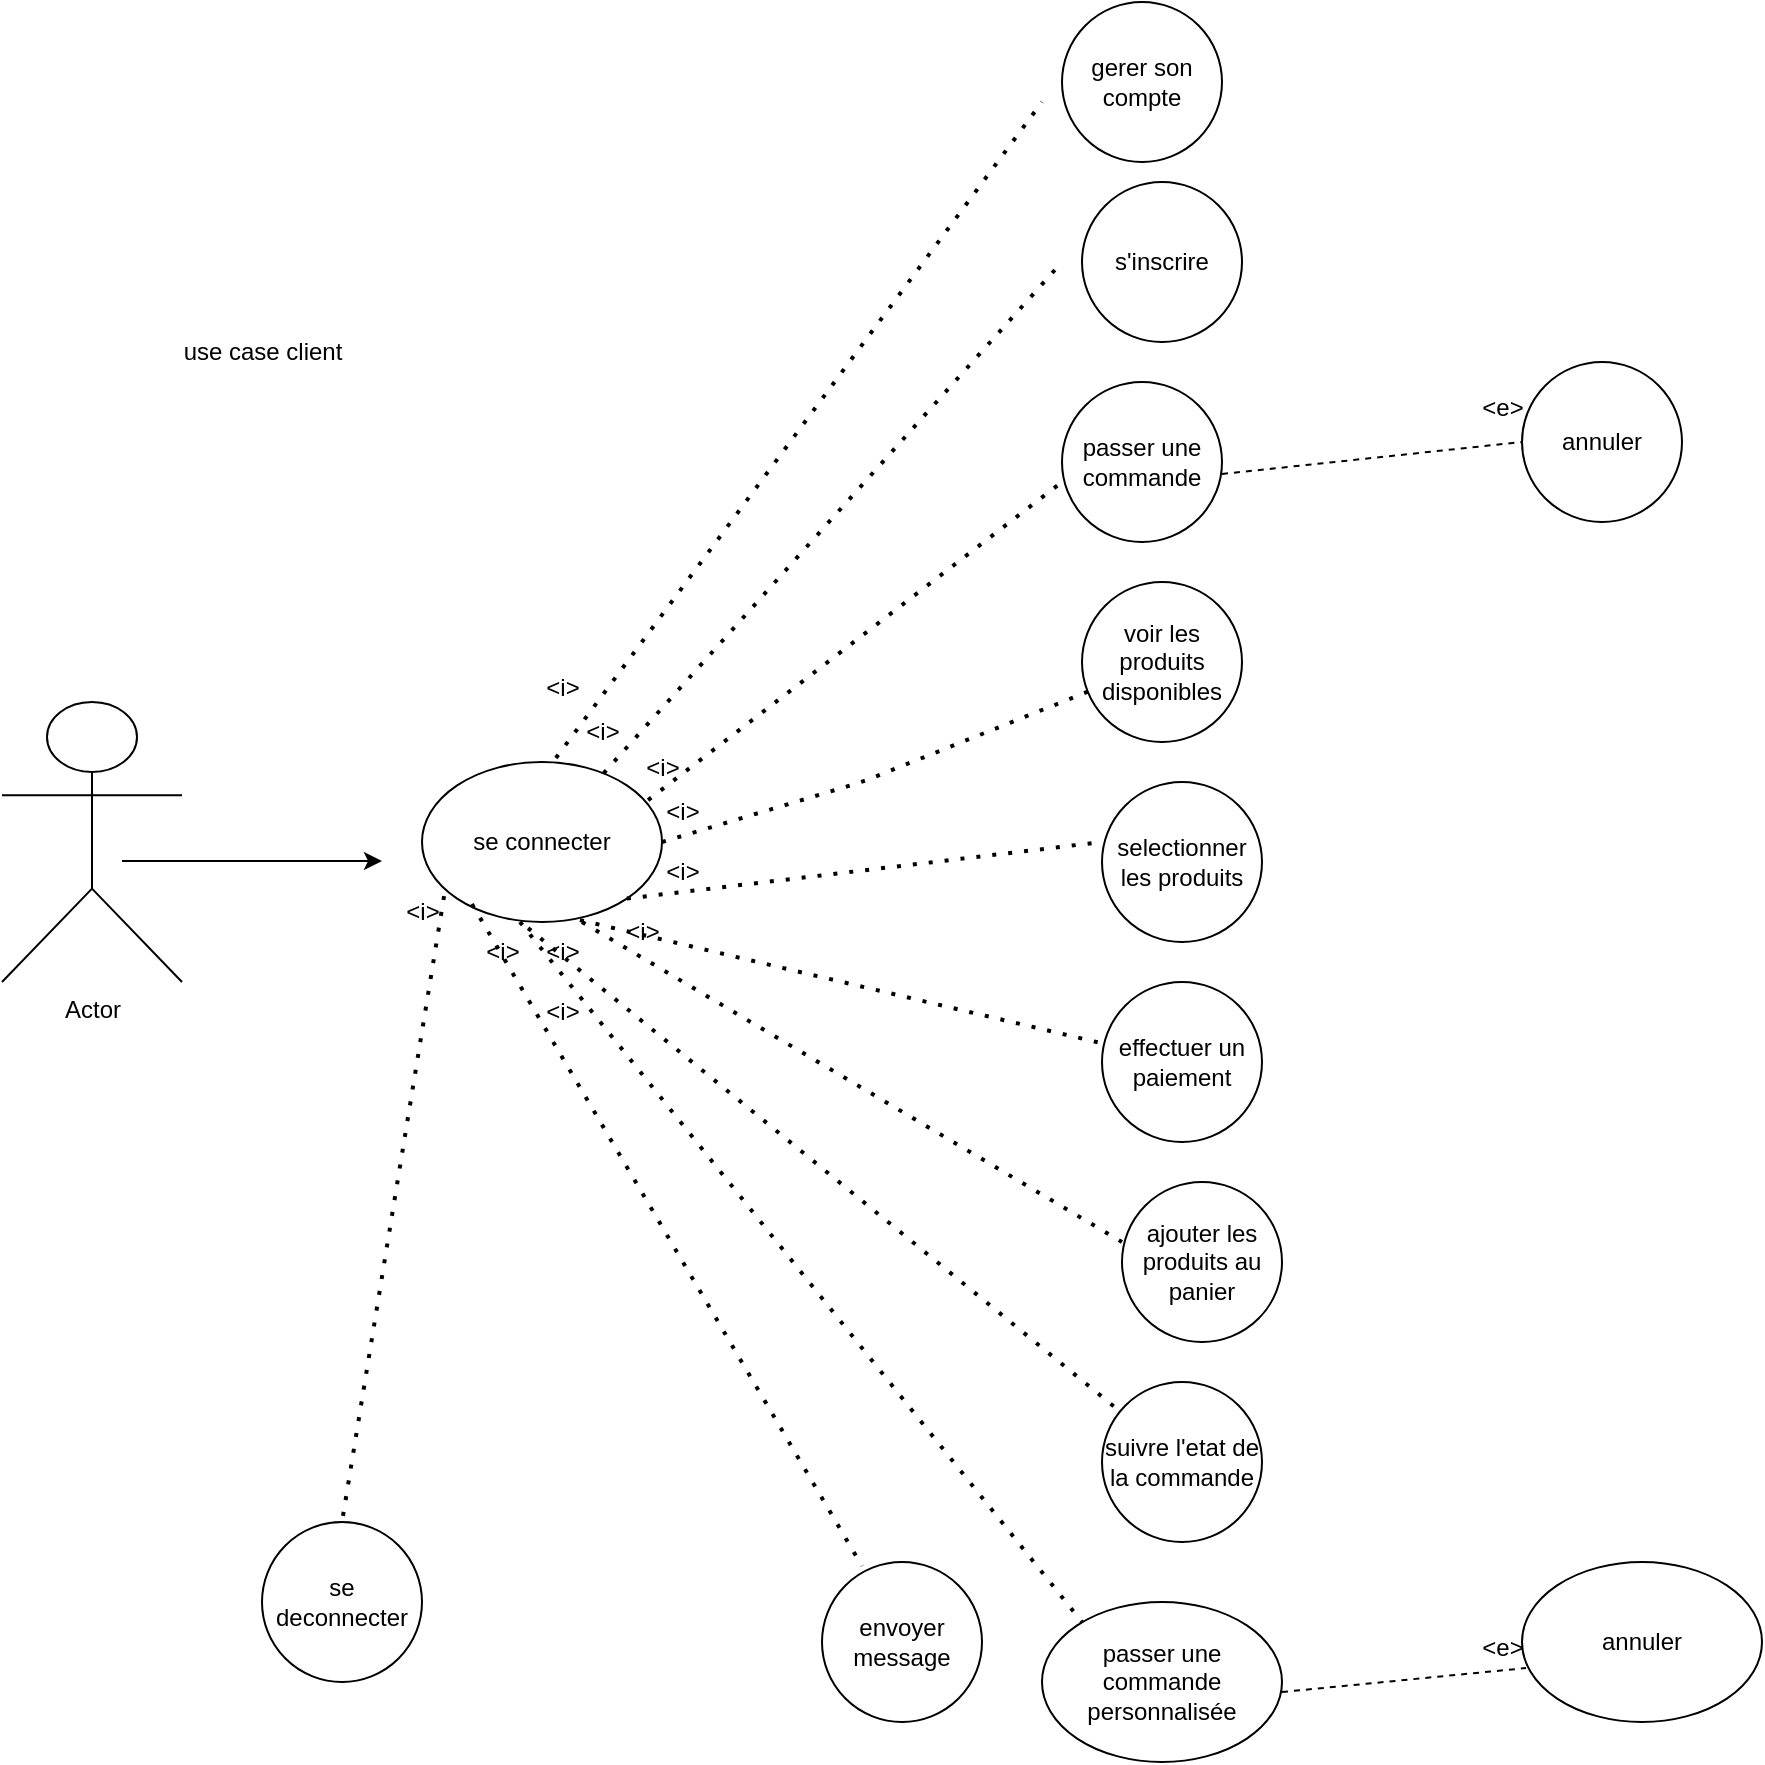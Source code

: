 <mxfile>
    <diagram id="EtiNwLDvHgNjOWhqD99Z" name="use-case client">
        <mxGraphModel dx="902" dy="1575" grid="1" gridSize="10" guides="1" tooltips="1" connect="1" arrows="1" fold="1" page="1" pageScale="1" pageWidth="850" pageHeight="1100" math="0" shadow="0">
            <root>
                <mxCell id="0"/>
                <mxCell id="1" parent="0"/>
                <mxCell id="2" value="Actor" style="shape=umlActor;verticalLabelPosition=bottom;verticalAlign=top;html=1;outlineConnect=0;" parent="1" vertex="1">
                    <mxGeometry x="50" y="340" width="90" height="140" as="geometry"/>
                </mxCell>
                <mxCell id="8" value="" style="endArrow=classic;html=1;" parent="1" edge="1">
                    <mxGeometry width="50" height="50" relative="1" as="geometry">
                        <mxPoint x="110" y="419.5" as="sourcePoint"/>
                        <mxPoint x="240" y="419.5" as="targetPoint"/>
                    </mxGeometry>
                </mxCell>
                <mxCell id="9" value="se connecter" style="ellipse;whiteSpace=wrap;html=1;" parent="1" vertex="1">
                    <mxGeometry x="260" y="370" width="120" height="80" as="geometry"/>
                </mxCell>
                <mxCell id="10" value="" style="endArrow=none;dashed=1;html=1;dashPattern=1 3;strokeWidth=2;exitX=0.558;exitY=-0.025;exitDx=0;exitDy=0;exitPerimeter=0;" parent="1" source="9" edge="1">
                    <mxGeometry width="50" height="50" relative="1" as="geometry">
                        <mxPoint x="320" y="350" as="sourcePoint"/>
                        <mxPoint x="570" y="40" as="targetPoint"/>
                    </mxGeometry>
                </mxCell>
                <mxCell id="11" value="gerer son compte" style="ellipse;whiteSpace=wrap;html=1;aspect=fixed;" parent="1" vertex="1">
                    <mxGeometry x="580" y="-10" width="80" height="80" as="geometry"/>
                </mxCell>
                <mxCell id="12" value="s&#39;inscrire" style="ellipse;whiteSpace=wrap;html=1;aspect=fixed;" parent="1" vertex="1">
                    <mxGeometry x="590" y="80" width="80" height="80" as="geometry"/>
                </mxCell>
                <mxCell id="13" value="passer une commande" style="ellipse;whiteSpace=wrap;html=1;aspect=fixed;" parent="1" vertex="1">
                    <mxGeometry x="580" y="180" width="80" height="80" as="geometry"/>
                </mxCell>
                <mxCell id="14" value="voir les produits disponibles" style="ellipse;whiteSpace=wrap;html=1;aspect=fixed;" parent="1" vertex="1">
                    <mxGeometry x="590" y="280" width="80" height="80" as="geometry"/>
                </mxCell>
                <mxCell id="15" value="selectionner les produits" style="ellipse;whiteSpace=wrap;html=1;aspect=fixed;" parent="1" vertex="1">
                    <mxGeometry x="600" y="380" width="80" height="80" as="geometry"/>
                </mxCell>
                <mxCell id="16" value="se deconnecter" style="ellipse;whiteSpace=wrap;html=1;aspect=fixed;" parent="1" vertex="1">
                    <mxGeometry x="180" y="750" width="80" height="80" as="geometry"/>
                </mxCell>
                <mxCell id="17" value="effectuer un paiement" style="ellipse;whiteSpace=wrap;html=1;aspect=fixed;" parent="1" vertex="1">
                    <mxGeometry x="600" y="480" width="80" height="80" as="geometry"/>
                </mxCell>
                <mxCell id="18" value="ajouter les produits au panier" style="ellipse;whiteSpace=wrap;html=1;aspect=fixed;" parent="1" vertex="1">
                    <mxGeometry x="610" y="580" width="80" height="80" as="geometry"/>
                </mxCell>
                <mxCell id="19" value="suivre l&#39;etat de la commande" style="ellipse;whiteSpace=wrap;html=1;aspect=fixed;" parent="1" vertex="1">
                    <mxGeometry x="600" y="680" width="80" height="80" as="geometry"/>
                </mxCell>
                <mxCell id="20" value="envoyer message" style="ellipse;whiteSpace=wrap;html=1;aspect=fixed;" parent="1" vertex="1">
                    <mxGeometry x="460" y="770" width="80" height="80" as="geometry"/>
                </mxCell>
                <mxCell id="21" value="annuler" style="ellipse;whiteSpace=wrap;html=1;aspect=fixed;" parent="1" vertex="1">
                    <mxGeometry x="810" y="170" width="80" height="80" as="geometry"/>
                </mxCell>
                <mxCell id="22" value="annuler" style="ellipse;whiteSpace=wrap;html=1;" parent="1" vertex="1">
                    <mxGeometry x="810" y="770" width="120" height="80" as="geometry"/>
                </mxCell>
                <mxCell id="23" value="passer une commande personnalisée" style="ellipse;whiteSpace=wrap;html=1;" parent="1" vertex="1">
                    <mxGeometry x="570" y="790" width="120" height="80" as="geometry"/>
                </mxCell>
                <mxCell id="24" value="" style="endArrow=none;dashed=1;html=1;dashPattern=1 3;strokeWidth=2;" parent="1" source="9" edge="1">
                    <mxGeometry width="50" height="50" relative="1" as="geometry">
                        <mxPoint x="350" y="390" as="sourcePoint"/>
                        <mxPoint x="580" y="120" as="targetPoint"/>
                    </mxGeometry>
                </mxCell>
                <mxCell id="25" value="" style="endArrow=none;dashed=1;html=1;dashPattern=1 3;strokeWidth=2;exitX=0.942;exitY=0.238;exitDx=0;exitDy=0;exitPerimeter=0;" parent="1" source="9" edge="1">
                    <mxGeometry width="50" height="50" relative="1" as="geometry">
                        <mxPoint x="390" y="390" as="sourcePoint"/>
                        <mxPoint x="580" y="230" as="targetPoint"/>
                    </mxGeometry>
                </mxCell>
                <mxCell id="26" value="" style="endArrow=none;dashed=1;html=1;dashPattern=1 3;strokeWidth=2;exitX=1;exitY=0.5;exitDx=0;exitDy=0;" parent="1" source="9" target="14" edge="1">
                    <mxGeometry width="50" height="50" relative="1" as="geometry">
                        <mxPoint x="350" y="380" as="sourcePoint"/>
                        <mxPoint x="600" y="70" as="targetPoint"/>
                        <Array as="points">
                            <mxPoint x="480" y="380"/>
                        </Array>
                    </mxGeometry>
                </mxCell>
                <mxCell id="27" value="" style="endArrow=none;dashed=1;html=1;dashPattern=1 3;strokeWidth=2;exitX=1;exitY=1;exitDx=0;exitDy=0;entryX=0;entryY=0.375;entryDx=0;entryDy=0;entryPerimeter=0;" parent="1" source="9" target="15" edge="1">
                    <mxGeometry width="50" height="50" relative="1" as="geometry">
                        <mxPoint x="360" y="390" as="sourcePoint"/>
                        <mxPoint x="610" y="80" as="targetPoint"/>
                    </mxGeometry>
                </mxCell>
                <mxCell id="28" value="" style="endArrow=none;dashed=1;html=1;dashPattern=1 3;strokeWidth=2;exitX=0.658;exitY=0.988;exitDx=0;exitDy=0;exitPerimeter=0;" parent="1" source="9" target="17" edge="1">
                    <mxGeometry width="50" height="50" relative="1" as="geometry">
                        <mxPoint x="370" y="400" as="sourcePoint"/>
                        <mxPoint x="620" y="90" as="targetPoint"/>
                    </mxGeometry>
                </mxCell>
                <mxCell id="29" value="" style="endArrow=none;dashed=1;html=1;dashPattern=1 3;strokeWidth=2;entryX=0;entryY=0.375;entryDx=0;entryDy=0;entryPerimeter=0;" parent="1" target="18" edge="1">
                    <mxGeometry width="50" height="50" relative="1" as="geometry">
                        <mxPoint x="340" y="450" as="sourcePoint"/>
                        <mxPoint x="520" y="604" as="targetPoint"/>
                    </mxGeometry>
                </mxCell>
                <mxCell id="30" value="" style="endArrow=none;dashed=1;html=1;dashPattern=1 3;strokeWidth=2;exitX=0.442;exitY=1.038;exitDx=0;exitDy=0;exitPerimeter=0;" parent="1" source="9" target="19" edge="1">
                    <mxGeometry width="50" height="50" relative="1" as="geometry">
                        <mxPoint x="280" y="470" as="sourcePoint"/>
                        <mxPoint x="620" y="620" as="targetPoint"/>
                    </mxGeometry>
                </mxCell>
                <mxCell id="31" value="" style="endArrow=none;dashed=1;html=1;dashPattern=1 3;strokeWidth=2;exitX=0.208;exitY=0.888;exitDx=0;exitDy=0;exitPerimeter=0;entryX=0.25;entryY=0.025;entryDx=0;entryDy=0;entryPerimeter=0;" parent="1" source="9" target="20" edge="1">
                    <mxGeometry width="50" height="50" relative="1" as="geometry">
                        <mxPoint x="215" y="450" as="sourcePoint"/>
                        <mxPoint x="470" y="760" as="targetPoint"/>
                    </mxGeometry>
                </mxCell>
                <mxCell id="32" value="" style="endArrow=none;dashed=1;html=1;dashPattern=1 3;strokeWidth=2;exitX=0.408;exitY=1;exitDx=0;exitDy=0;exitPerimeter=0;" parent="1" source="9" edge="1">
                    <mxGeometry width="50" height="50" relative="1" as="geometry">
                        <mxPoint x="315" y="474" as="sourcePoint"/>
                        <mxPoint x="590" y="800" as="targetPoint"/>
                    </mxGeometry>
                </mxCell>
                <mxCell id="33" value="" style="endArrow=none;dashed=1;html=1;dashPattern=1 3;strokeWidth=2;entryX=0.5;entryY=0;entryDx=0;entryDy=0;exitX=0.092;exitY=0.838;exitDx=0;exitDy=0;exitPerimeter=0;" parent="1" source="9" target="16" edge="1">
                    <mxGeometry width="50" height="50" relative="1" as="geometry">
                        <mxPoint x="295" y="451" as="sourcePoint"/>
                        <mxPoint x="490" y="782" as="targetPoint"/>
                    </mxGeometry>
                </mxCell>
                <mxCell id="34" value="" style="endArrow=none;dashed=1;html=1;entryX=0.017;entryY=0.663;entryDx=0;entryDy=0;entryPerimeter=0;" parent="1" target="22" edge="1">
                    <mxGeometry width="50" height="50" relative="1" as="geometry">
                        <mxPoint x="690" y="835" as="sourcePoint"/>
                        <mxPoint x="740" y="785" as="targetPoint"/>
                    </mxGeometry>
                </mxCell>
                <mxCell id="37" value="" style="endArrow=none;dashed=1;html=1;entryX=0;entryY=0.5;entryDx=0;entryDy=0;" parent="1" target="21" edge="1">
                    <mxGeometry width="50" height="50" relative="1" as="geometry">
                        <mxPoint x="660" y="226" as="sourcePoint"/>
                        <mxPoint x="800" y="210" as="targetPoint"/>
                    </mxGeometry>
                </mxCell>
                <mxCell id="atZCeVP1s1SVEvaX3nQm-38" value="use case client" style="text;html=1;align=center;verticalAlign=middle;resizable=0;points=[];autosize=1;strokeColor=none;fillColor=none;" parent="1" vertex="1">
                    <mxGeometry x="130" y="150" width="100" height="30" as="geometry"/>
                </mxCell>
                <mxCell id="atZCeVP1s1SVEvaX3nQm-39" value="&amp;lt;i&amp;gt;" style="text;html=1;align=center;verticalAlign=middle;resizable=0;points=[];autosize=1;strokeColor=none;fillColor=none;" parent="1" vertex="1">
                    <mxGeometry x="310" y="318" width="40" height="30" as="geometry"/>
                </mxCell>
                <mxCell id="atZCeVP1s1SVEvaX3nQm-40" value="&lt;span style=&quot;font-family: monospace; font-size: 0px; text-align: start;&quot;&gt;%3CmxGraphModel%3E%3Croot%3E%3CmxCell%20id%3D%220%22%2F%3E%3CmxCell%20id%3D%221%22%20parent%3D%220%22%2F%3E%3CmxCell%20id%3D%222%22%20value%3D%22%26amp%3Blt%3Bi%26amp%3Bgt%3B%22%20style%3D%22text%3Bhtml%3D1%3Balign%3Dcenter%3BverticalAlign%3Dmiddle%3Bresizable%3D0%3Bpoints%3D%5B%5D%3Bautosize%3D1%3BstrokeColor%3Dnone%3BfillColor%3Dnone%3B%22%20vertex%3D%221%22%20parent%3D%221%22%3E%3CmxGeometry%20x%3D%22310%22%20y%3D%22318%22%20width%3D%2240%22%20height%3D%2230%22%20as%3D%22geometry%22%2F%3E%3C%2FmxCell%3E%3C%2Froot%3E%3C%2FmxGraphModel%3E&lt;/span&gt;&lt;span style=&quot;font-family: monospace; font-size: 0px; text-align: start;&quot;&gt;%3CmxGraphModel%3E%3Croot%3E%3CmxCell%20id%3D%220%22%2F%3E%3CmxCell%20id%3D%221%22%20parent%3D%220%22%2F%3E%3CmxCell%20id%3D%222%22%20value%3D%22%26amp%3Blt%3Bi%26amp%3Bgt%3B%22%20style%3D%22text%3Bhtml%3D1%3Balign%3Dcenter%3BverticalAlign%3Dmiddle%3Bresizable%3D0%3Bpoints%3D%5B%5D%3Bautosize%3D1%3BstrokeColor%3Dnone%3BfillColor%3Dnone%3B%22%20vertex%3D%221%22%20parent%3D%221%22%3E%3CmxGeometry%20x%3D%22310%22%20y%3D%22318%22%20width%3D%2240%22%20height%3D%2230%22%20as%3D%22geometry%22%2F%3E%3C%2FmxCell%3E%3C%2Froot%3E%3C%2FmxGraphModel%3E&lt;/span&gt;" style="text;html=1;align=center;verticalAlign=middle;resizable=0;points=[];autosize=1;strokeColor=none;fillColor=none;" parent="1" vertex="1">
                    <mxGeometry x="370" y="358" width="20" height="30" as="geometry"/>
                </mxCell>
                <mxCell id="atZCeVP1s1SVEvaX3nQm-41" value="&amp;lt;i&amp;gt;" style="text;html=1;align=center;verticalAlign=middle;resizable=0;points=[];autosize=1;strokeColor=none;fillColor=none;" parent="1" vertex="1">
                    <mxGeometry x="330" y="340" width="40" height="30" as="geometry"/>
                </mxCell>
                <mxCell id="atZCeVP1s1SVEvaX3nQm-42" value="&amp;lt;i&amp;gt;" style="text;html=1;align=center;verticalAlign=middle;resizable=0;points=[];autosize=1;strokeColor=none;fillColor=none;" parent="1" vertex="1">
                    <mxGeometry x="360" y="358" width="40" height="30" as="geometry"/>
                </mxCell>
                <mxCell id="atZCeVP1s1SVEvaX3nQm-43" value="&amp;lt;i&amp;gt;" style="text;html=1;align=center;verticalAlign=middle;resizable=0;points=[];autosize=1;strokeColor=none;fillColor=none;" parent="1" vertex="1">
                    <mxGeometry x="370" y="380" width="40" height="30" as="geometry"/>
                </mxCell>
                <mxCell id="atZCeVP1s1SVEvaX3nQm-44" value="&amp;lt;i&amp;gt;" style="text;html=1;align=center;verticalAlign=middle;resizable=0;points=[];autosize=1;strokeColor=none;fillColor=none;" parent="1" vertex="1">
                    <mxGeometry x="370" y="410" width="40" height="30" as="geometry"/>
                </mxCell>
                <mxCell id="atZCeVP1s1SVEvaX3nQm-45" value="&amp;lt;i&amp;gt;" style="text;html=1;align=center;verticalAlign=middle;resizable=0;points=[];autosize=1;strokeColor=none;fillColor=none;" parent="1" vertex="1">
                    <mxGeometry x="350" y="440" width="40" height="30" as="geometry"/>
                </mxCell>
                <mxCell id="atZCeVP1s1SVEvaX3nQm-46" value="&amp;lt;i&amp;gt;" style="text;html=1;align=center;verticalAlign=middle;resizable=0;points=[];autosize=1;strokeColor=none;fillColor=none;" parent="1" vertex="1">
                    <mxGeometry x="240" y="430" width="40" height="30" as="geometry"/>
                </mxCell>
                <mxCell id="atZCeVP1s1SVEvaX3nQm-47" value="&amp;lt;i&amp;gt;" style="text;html=1;align=center;verticalAlign=middle;resizable=0;points=[];autosize=1;strokeColor=none;fillColor=none;" parent="1" vertex="1">
                    <mxGeometry x="280" y="450" width="40" height="30" as="geometry"/>
                </mxCell>
                <mxCell id="atZCeVP1s1SVEvaX3nQm-48" value="&amp;lt;i&amp;gt;" style="text;html=1;align=center;verticalAlign=middle;resizable=0;points=[];autosize=1;strokeColor=none;fillColor=none;" parent="1" vertex="1">
                    <mxGeometry x="310" y="450" width="40" height="30" as="geometry"/>
                </mxCell>
                <mxCell id="atZCeVP1s1SVEvaX3nQm-49" value="&amp;lt;i&amp;gt;" style="text;html=1;align=center;verticalAlign=middle;resizable=0;points=[];autosize=1;strokeColor=none;fillColor=none;" parent="1" vertex="1">
                    <mxGeometry x="310" y="480" width="40" height="30" as="geometry"/>
                </mxCell>
                <mxCell id="atZCeVP1s1SVEvaX3nQm-51" value="&amp;lt;e&amp;gt;" style="text;html=1;align=center;verticalAlign=middle;resizable=0;points=[];autosize=1;strokeColor=none;fillColor=none;" parent="1" vertex="1">
                    <mxGeometry x="780" y="178" width="40" height="30" as="geometry"/>
                </mxCell>
                <mxCell id="atZCeVP1s1SVEvaX3nQm-52" value="&amp;lt;e&amp;gt;" style="text;html=1;align=center;verticalAlign=middle;resizable=0;points=[];autosize=1;strokeColor=none;fillColor=none;" parent="1" vertex="1">
                    <mxGeometry x="780" y="798" width="40" height="30" as="geometry"/>
                </mxCell>
            </root>
        </mxGraphModel>
    </diagram>
    <diagram id="IBrx0VIdG47mJEKYxQeF" name="use-case patissier">
        <mxGraphModel dx="736" dy="475" grid="1" gridSize="10" guides="1" tooltips="1" connect="1" arrows="1" fold="1" page="1" pageScale="1" pageWidth="850" pageHeight="1100" math="0" shadow="0">
            <root>
                <mxCell id="0"/>
                <mxCell id="1" parent="0"/>
                <mxCell id="w669qeD14PpdmfwLLuRU-3" value="Actor" style="shape=umlActor;verticalLabelPosition=bottom;verticalAlign=top;html=1;outlineConnect=0;" parent="1" vertex="1">
                    <mxGeometry x="60" y="240" width="110" height="140" as="geometry"/>
                </mxCell>
                <mxCell id="DZkv_Okh5X64UIP7GQjf-1" value="use case patissier" style="text;html=1;align=center;verticalAlign=middle;resizable=0;points=[];autosize=1;strokeColor=none;fillColor=none;" parent="1" vertex="1">
                    <mxGeometry x="170" y="118" width="120" height="30" as="geometry"/>
                </mxCell>
                <mxCell id="DZkv_Okh5X64UIP7GQjf-2" value="se connecter" style="ellipse;whiteSpace=wrap;html=1;" parent="1" vertex="1">
                    <mxGeometry x="300" y="290" width="120" height="80" as="geometry"/>
                </mxCell>
                <mxCell id="DZkv_Okh5X64UIP7GQjf-3" value="" style="endArrow=classic;html=1;" parent="1" edge="1">
                    <mxGeometry width="50" height="50" relative="1" as="geometry">
                        <mxPoint x="170" y="331.231" as="sourcePoint"/>
                        <mxPoint x="290" y="330" as="targetPoint"/>
                    </mxGeometry>
                </mxCell>
                <mxCell id="DZkv_Okh5X64UIP7GQjf-4" value="gerr son profil" style="ellipse;whiteSpace=wrap;html=1;" parent="1" vertex="1">
                    <mxGeometry x="480" y="20" width="120" height="80" as="geometry"/>
                </mxCell>
                <mxCell id="DZkv_Okh5X64UIP7GQjf-5" value="voir les commandes des clients&amp;nbsp;" style="ellipse;whiteSpace=wrap;html=1;" parent="1" vertex="1">
                    <mxGeometry x="520" y="148" width="120" height="80" as="geometry"/>
                </mxCell>
                <mxCell id="DZkv_Okh5X64UIP7GQjf-6" value="preparer les produits&amp;nbsp;" style="ellipse;whiteSpace=wrap;html=1;" parent="1" vertex="1">
                    <mxGeometry x="530" y="260" width="120" height="80" as="geometry"/>
                </mxCell>
                <mxCell id="DZkv_Okh5X64UIP7GQjf-7" value="mettre a jour le statut de la commande" style="ellipse;whiteSpace=wrap;html=1;" parent="1" vertex="1">
                    <mxGeometry x="520" y="370" width="120" height="80" as="geometry"/>
                </mxCell>
                <mxCell id="DZkv_Okh5X64UIP7GQjf-8" value="notifier les clients&amp;nbsp;" style="ellipse;whiteSpace=wrap;html=1;" parent="1" vertex="1">
                    <mxGeometry x="530" y="480" width="120" height="80" as="geometry"/>
                </mxCell>
                <mxCell id="DZkv_Okh5X64UIP7GQjf-9" value="se deconnecter" style="ellipse;whiteSpace=wrap;html=1;" parent="1" vertex="1">
                    <mxGeometry x="520" y="570" width="120" height="80" as="geometry"/>
                </mxCell>
                <mxCell id="DZkv_Okh5X64UIP7GQjf-10" value="" style="endArrow=none;dashed=1;html=1;" parent="1" edge="1">
                    <mxGeometry width="50" height="50" relative="1" as="geometry">
                        <mxPoint x="500" y="590" as="sourcePoint"/>
                        <mxPoint x="360" y="380" as="targetPoint"/>
                    </mxGeometry>
                </mxCell>
                <mxCell id="DZkv_Okh5X64UIP7GQjf-11" value="" style="endArrow=none;dashed=1;html=1;" parent="1" target="DZkv_Okh5X64UIP7GQjf-2" edge="1">
                    <mxGeometry width="50" height="50" relative="1" as="geometry">
                        <mxPoint x="520" y="500" as="sourcePoint"/>
                        <mxPoint x="470" y="490" as="targetPoint"/>
                    </mxGeometry>
                </mxCell>
                <mxCell id="DZkv_Okh5X64UIP7GQjf-12" value="" style="endArrow=none;dashed=1;html=1;" parent="1" edge="1">
                    <mxGeometry width="50" height="50" relative="1" as="geometry">
                        <mxPoint x="430" y="330" as="sourcePoint"/>
                        <mxPoint x="520" y="300" as="targetPoint"/>
                    </mxGeometry>
                </mxCell>
                <mxCell id="DZkv_Okh5X64UIP7GQjf-13" value="" style="endArrow=none;dashed=1;html=1;" parent="1" source="DZkv_Okh5X64UIP7GQjf-2" edge="1">
                    <mxGeometry width="50" height="50" relative="1" as="geometry">
                        <mxPoint x="420" y="360" as="sourcePoint"/>
                        <mxPoint x="510" y="220" as="targetPoint"/>
                    </mxGeometry>
                </mxCell>
                <mxCell id="DZkv_Okh5X64UIP7GQjf-14" value="" style="endArrow=none;dashed=1;html=1;" parent="1" edge="1">
                    <mxGeometry width="50" height="50" relative="1" as="geometry">
                        <mxPoint x="370" y="280" as="sourcePoint"/>
                        <mxPoint x="470" y="90" as="targetPoint"/>
                    </mxGeometry>
                </mxCell>
                <mxCell id="DZkv_Okh5X64UIP7GQjf-15" value="&amp;lt;i&amp;gt;" style="text;html=1;align=center;verticalAlign=middle;resizable=0;points=[];autosize=1;strokeColor=none;fillColor=none;" parent="1" vertex="1">
                    <mxGeometry x="330" y="238" width="40" height="30" as="geometry"/>
                </mxCell>
                <mxCell id="DZkv_Okh5X64UIP7GQjf-16" value="&amp;lt;i&amp;gt;" style="text;html=1;align=center;verticalAlign=middle;resizable=0;points=[];autosize=1;strokeColor=none;fillColor=none;" parent="1" vertex="1">
                    <mxGeometry x="380" y="268" width="40" height="30" as="geometry"/>
                </mxCell>
                <mxCell id="DZkv_Okh5X64UIP7GQjf-17" value="&amp;lt;i&amp;gt;" style="text;html=1;align=center;verticalAlign=middle;resizable=0;points=[];autosize=1;strokeColor=none;fillColor=none;" parent="1" vertex="1">
                    <mxGeometry x="405" y="290" width="40" height="30" as="geometry"/>
                </mxCell>
                <mxCell id="DZkv_Okh5X64UIP7GQjf-18" value="&amp;lt;i&amp;gt;" style="text;html=1;align=center;verticalAlign=middle;resizable=0;points=[];autosize=1;strokeColor=none;fillColor=none;" parent="1" vertex="1">
                    <mxGeometry x="400" y="350" width="40" height="30" as="geometry"/>
                </mxCell>
                <mxCell id="DZkv_Okh5X64UIP7GQjf-19" value="&amp;lt;i&amp;gt;" style="text;html=1;align=center;verticalAlign=middle;resizable=0;points=[];autosize=1;strokeColor=none;fillColor=none;" parent="1" vertex="1">
                    <mxGeometry x="350" y="370" width="40" height="30" as="geometry"/>
                </mxCell>
            </root>
        </mxGraphModel>
    </diagram>
    <diagram id="NPjETiKb42xJxq_ESLC1" name="use-case admin">
        <mxGraphModel dx="736" dy="1575" grid="1" gridSize="10" guides="1" tooltips="1" connect="1" arrows="1" fold="1" page="1" pageScale="1" pageWidth="850" pageHeight="1100" math="0" shadow="0">
            <root>
                <mxCell id="0"/>
                <mxCell id="1" parent="0"/>
                <mxCell id="a-cgq9VIx4zkPhxA3nI9-1" value="Actor" style="shape=umlActor;verticalLabelPosition=bottom;verticalAlign=top;html=1;outlineConnect=0;" parent="1" vertex="1">
                    <mxGeometry x="60" y="100" width="100" height="160" as="geometry"/>
                </mxCell>
                <mxCell id="a-cgq9VIx4zkPhxA3nI9-2" value="use case admin" style="text;html=1;align=center;verticalAlign=middle;resizable=0;points=[];autosize=1;strokeColor=none;fillColor=none;" parent="1" vertex="1">
                    <mxGeometry x="195" y="-2" width="110" height="30" as="geometry"/>
                </mxCell>
                <mxCell id="a-cgq9VIx4zkPhxA3nI9-3" value="" style="endArrow=classic;html=1;" parent="1" source="a-cgq9VIx4zkPhxA3nI9-1" edge="1">
                    <mxGeometry width="50" height="50" relative="1" as="geometry">
                        <mxPoint x="390" y="210" as="sourcePoint"/>
                        <mxPoint x="280" y="180" as="targetPoint"/>
                    </mxGeometry>
                </mxCell>
                <mxCell id="a-cgq9VIx4zkPhxA3nI9-4" value="se connecter" style="ellipse;whiteSpace=wrap;html=1;" parent="1" vertex="1">
                    <mxGeometry x="290" y="158" width="120" height="80" as="geometry"/>
                </mxCell>
                <mxCell id="a-cgq9VIx4zkPhxA3nI9-5" value="gerer son profil" style="ellipse;whiteSpace=wrap;html=1;" parent="1" vertex="1">
                    <mxGeometry x="560" y="-90" width="120" height="80" as="geometry"/>
                </mxCell>
                <mxCell id="a-cgq9VIx4zkPhxA3nI9-6" value="gerer les clients&amp;nbsp;" style="ellipse;whiteSpace=wrap;html=1;" parent="1" vertex="1">
                    <mxGeometry x="570" y="20" width="120" height="80" as="geometry"/>
                </mxCell>
                <mxCell id="a-cgq9VIx4zkPhxA3nI9-7" value="gerer les patissiers" style="ellipse;whiteSpace=wrap;html=1;" parent="1" vertex="1">
                    <mxGeometry x="590" y="120" width="120" height="80" as="geometry"/>
                </mxCell>
                <mxCell id="a-cgq9VIx4zkPhxA3nI9-10" value="gerer les commandes" style="ellipse;whiteSpace=wrap;html=1;" parent="1" vertex="1">
                    <mxGeometry x="590" y="220" width="120" height="80" as="geometry"/>
                </mxCell>
                <mxCell id="a-cgq9VIx4zkPhxA3nI9-11" value="se deconnecter" style="ellipse;whiteSpace=wrap;html=1;" parent="1" vertex="1">
                    <mxGeometry x="60" y="460" width="120" height="80" as="geometry"/>
                </mxCell>
                <mxCell id="a-cgq9VIx4zkPhxA3nI9-12" value="generer l&#39;inventaire" style="ellipse;whiteSpace=wrap;html=1;" parent="1" vertex="1">
                    <mxGeometry x="230" y="530" width="120" height="80" as="geometry"/>
                </mxCell>
                <mxCell id="a-cgq9VIx4zkPhxA3nI9-13" value="gerer les chat" style="ellipse;whiteSpace=wrap;html=1;" parent="1" vertex="1">
                    <mxGeometry x="590" y="350" width="120" height="80" as="geometry"/>
                </mxCell>
                <mxCell id="a-cgq9VIx4zkPhxA3nI9-14" value="gerer les stocks" style="ellipse;whiteSpace=wrap;html=1;" parent="1" vertex="1">
                    <mxGeometry x="560" y="450" width="120" height="80" as="geometry"/>
                </mxCell>
                <mxCell id="a-cgq9VIx4zkPhxA3nI9-15" value="gerer les stocks" style="ellipse;whiteSpace=wrap;html=1;" parent="1" vertex="1">
                    <mxGeometry x="410" y="510" width="120" height="80" as="geometry"/>
                </mxCell>
                <mxCell id="a-cgq9VIx4zkPhxA3nI9-18" value="" style="endArrow=none;dashed=1;html=1;" parent="1" source="a-cgq9VIx4zkPhxA3nI9-4" target="a-cgq9VIx4zkPhxA3nI9-5" edge="1">
                    <mxGeometry width="50" height="50" relative="1" as="geometry">
                        <mxPoint x="400" y="260" as="sourcePoint"/>
                        <mxPoint x="450" y="210" as="targetPoint"/>
                    </mxGeometry>
                </mxCell>
                <mxCell id="a-cgq9VIx4zkPhxA3nI9-19" value="" style="endArrow=none;dashed=1;html=1;entryX=0;entryY=0.625;entryDx=0;entryDy=0;entryPerimeter=0;" parent="1" target="a-cgq9VIx4zkPhxA3nI9-6" edge="1">
                    <mxGeometry width="50" height="50" relative="1" as="geometry">
                        <mxPoint x="395" y="176" as="sourcePoint"/>
                        <mxPoint x="595" y="-8" as="targetPoint"/>
                    </mxGeometry>
                </mxCell>
                <mxCell id="a-cgq9VIx4zkPhxA3nI9-20" value="" style="endArrow=none;dashed=1;html=1;entryX=0;entryY=0.5;entryDx=0;entryDy=0;" parent="1" source="a-cgq9VIx4zkPhxA3nI9-33" target="a-cgq9VIx4zkPhxA3nI9-7" edge="1">
                    <mxGeometry width="50" height="50" relative="1" as="geometry">
                        <mxPoint x="405" y="186" as="sourcePoint"/>
                        <mxPoint x="605" y="2" as="targetPoint"/>
                    </mxGeometry>
                </mxCell>
                <mxCell id="a-cgq9VIx4zkPhxA3nI9-21" value="" style="endArrow=none;dashed=1;html=1;" parent="1" target="a-cgq9VIx4zkPhxA3nI9-10" edge="1">
                    <mxGeometry width="50" height="50" relative="1" as="geometry">
                        <mxPoint x="415" y="196" as="sourcePoint"/>
                        <mxPoint x="615" y="12" as="targetPoint"/>
                    </mxGeometry>
                </mxCell>
                <mxCell id="a-cgq9VIx4zkPhxA3nI9-22" value="" style="endArrow=none;dashed=1;html=1;exitX=1.008;exitY=0.6;exitDx=0;exitDy=0;exitPerimeter=0;" parent="1" source="a-cgq9VIx4zkPhxA3nI9-4" target="a-cgq9VIx4zkPhxA3nI9-13" edge="1">
                    <mxGeometry width="50" height="50" relative="1" as="geometry">
                        <mxPoint x="425" y="206" as="sourcePoint"/>
                        <mxPoint x="625" y="22" as="targetPoint"/>
                    </mxGeometry>
                </mxCell>
                <mxCell id="a-cgq9VIx4zkPhxA3nI9-23" value="" style="endArrow=none;dashed=1;html=1;exitX=1;exitY=1;exitDx=0;exitDy=0;" parent="1" source="a-cgq9VIx4zkPhxA3nI9-4" target="a-cgq9VIx4zkPhxA3nI9-14" edge="1">
                    <mxGeometry width="50" height="50" relative="1" as="geometry">
                        <mxPoint x="435" y="216" as="sourcePoint"/>
                        <mxPoint x="635" y="32" as="targetPoint"/>
                    </mxGeometry>
                </mxCell>
                <mxCell id="a-cgq9VIx4zkPhxA3nI9-24" value="" style="endArrow=none;dashed=1;html=1;" parent="1" edge="1">
                    <mxGeometry width="50" height="50" relative="1" as="geometry">
                        <mxPoint x="330" y="240" as="sourcePoint"/>
                        <mxPoint x="450" y="500" as="targetPoint"/>
                    </mxGeometry>
                </mxCell>
                <mxCell id="a-cgq9VIx4zkPhxA3nI9-25" value="" style="endArrow=none;dashed=1;html=1;exitX=0;exitY=1;exitDx=0;exitDy=0;" parent="1" source="a-cgq9VIx4zkPhxA3nI9-4" edge="1">
                    <mxGeometry width="50" height="50" relative="1" as="geometry">
                        <mxPoint x="455" y="236" as="sourcePoint"/>
                        <mxPoint x="320" y="520" as="targetPoint"/>
                    </mxGeometry>
                </mxCell>
                <mxCell id="a-cgq9VIx4zkPhxA3nI9-26" value="" style="endArrow=none;dashed=1;html=1;exitX=-0.008;exitY=0.625;exitDx=0;exitDy=0;exitPerimeter=0;entryX=0.667;entryY=0;entryDx=0;entryDy=0;entryPerimeter=0;" parent="1" source="a-cgq9VIx4zkPhxA3nI9-4" target="a-cgq9VIx4zkPhxA3nI9-11" edge="1">
                    <mxGeometry width="50" height="50" relative="1" as="geometry">
                        <mxPoint x="465" y="246" as="sourcePoint"/>
                        <mxPoint x="665" y="62" as="targetPoint"/>
                    </mxGeometry>
                </mxCell>
                <mxCell id="a-cgq9VIx4zkPhxA3nI9-27" value="&amp;lt;i&amp;gt;" style="text;html=1;align=center;verticalAlign=middle;resizable=0;points=[];autosize=1;strokeColor=none;fillColor=none;" parent="1" vertex="1">
                    <mxGeometry x="370" y="118" width="40" height="30" as="geometry"/>
                </mxCell>
                <mxCell id="a-cgq9VIx4zkPhxA3nI9-28" value="&amp;lt;i&amp;gt;" style="text;html=1;align=center;verticalAlign=middle;resizable=0;points=[];autosize=1;strokeColor=none;fillColor=none;" parent="1" vertex="1">
                    <mxGeometry x="260" y="200" width="40" height="30" as="geometry"/>
                </mxCell>
                <mxCell id="a-cgq9VIx4zkPhxA3nI9-29" value="&amp;lt;i&amp;gt;" style="text;html=1;align=center;verticalAlign=middle;resizable=0;points=[];autosize=1;strokeColor=none;fillColor=none;" parent="1" vertex="1">
                    <mxGeometry x="270" y="220" width="40" height="30" as="geometry"/>
                </mxCell>
                <mxCell id="a-cgq9VIx4zkPhxA3nI9-30" value="&amp;lt;i&amp;gt;" style="text;html=1;align=center;verticalAlign=middle;resizable=0;points=[];autosize=1;strokeColor=none;fillColor=none;" parent="1" vertex="1">
                    <mxGeometry x="330" y="238" width="40" height="30" as="geometry"/>
                </mxCell>
                <mxCell id="a-cgq9VIx4zkPhxA3nI9-31" value="&amp;lt;i&amp;gt;" style="text;html=1;align=center;verticalAlign=middle;resizable=0;points=[];autosize=1;strokeColor=none;fillColor=none;" parent="1" vertex="1">
                    <mxGeometry x="385" y="220" width="40" height="30" as="geometry"/>
                </mxCell>
                <mxCell id="a-cgq9VIx4zkPhxA3nI9-32" value="&amp;lt;i&amp;gt;" style="text;html=1;align=center;verticalAlign=middle;resizable=0;points=[];autosize=1;strokeColor=none;fillColor=none;" parent="1" vertex="1">
                    <mxGeometry x="410" y="180" width="40" height="30" as="geometry"/>
                </mxCell>
                <mxCell id="a-cgq9VIx4zkPhxA3nI9-34" value="" style="endArrow=none;dashed=1;html=1;entryX=0;entryY=0.5;entryDx=0;entryDy=0;" parent="1" target="a-cgq9VIx4zkPhxA3nI9-33" edge="1">
                    <mxGeometry width="50" height="50" relative="1" as="geometry">
                        <mxPoint x="405" y="186" as="sourcePoint"/>
                        <mxPoint x="590" y="160" as="targetPoint"/>
                    </mxGeometry>
                </mxCell>
                <mxCell id="a-cgq9VIx4zkPhxA3nI9-33" value="&amp;lt;i&amp;gt;" style="text;html=1;align=center;verticalAlign=middle;resizable=0;points=[];autosize=1;strokeColor=none;fillColor=none;" parent="1" vertex="1">
                    <mxGeometry x="405" y="158" width="40" height="30" as="geometry"/>
                </mxCell>
                <mxCell id="a-cgq9VIx4zkPhxA3nI9-35" value="&amp;lt;i&amp;gt;" style="text;html=1;align=center;verticalAlign=middle;resizable=0;points=[];autosize=1;strokeColor=none;fillColor=none;" parent="1" vertex="1">
                    <mxGeometry x="390" y="140" width="40" height="30" as="geometry"/>
                </mxCell>
            </root>
        </mxGraphModel>
    </diagram>
    <diagram id="9xECfC-YKpyq2M0_rzH0" name="diagramme de classe">
        <mxGraphModel dx="902" dy="475" grid="1" gridSize="10" guides="1" tooltips="1" connect="1" arrows="1" fold="1" page="1" pageScale="1" pageWidth="850" pageHeight="1100" math="0" shadow="0">
            <root>
                <mxCell id="0"/>
                <mxCell id="1" parent="0"/>
                <mxCell id="XGaTVhHy8pU5k7PbertI-2" value="ADMIN" style="swimlane;fontStyle=1;align=center;verticalAlign=top;childLayout=stackLayout;horizontal=1;startSize=26;horizontalStack=0;resizeParent=1;resizeParentMax=0;resizeLast=0;collapsible=1;marginBottom=0;whiteSpace=wrap;html=1;" parent="1" vertex="1">
                    <mxGeometry x="10" width="160" height="350" as="geometry"/>
                </mxCell>
                <mxCell id="XGaTVhHy8pU5k7PbertI-3" value="- id_admin:in&lt;span style=&quot;background-color: transparent;&quot;&gt;t&lt;/span&gt;&lt;div&gt;- nom: vachar&lt;/div&gt;&lt;div&gt;-mot_de_passe:varchar&lt;/div&gt;&lt;div&gt;-email:varchar&lt;/div&gt;&lt;div&gt;-role:varchar&amp;nbsp;&lt;br&gt;&lt;div&gt;&lt;div&gt;&lt;br&gt;&lt;/div&gt;&lt;/div&gt;&lt;/div&gt;" style="text;strokeColor=none;fillColor=none;align=left;verticalAlign=top;spacingLeft=4;spacingRight=4;overflow=hidden;rotatable=0;points=[[0,0.5],[1,0.5]];portConstraint=eastwest;whiteSpace=wrap;html=1;" parent="XGaTVhHy8pU5k7PbertI-2" vertex="1">
                    <mxGeometry y="26" width="160" height="94" as="geometry"/>
                </mxCell>
                <mxCell id="XGaTVhHy8pU5k7PbertI-4" value="" style="line;strokeWidth=1;fillColor=none;align=left;verticalAlign=middle;spacingTop=-1;spacingLeft=3;spacingRight=3;rotatable=0;labelPosition=right;points=[];portConstraint=eastwest;strokeColor=inherit;" parent="XGaTVhHy8pU5k7PbertI-2" vertex="1">
                    <mxGeometry y="120" width="160" height="8" as="geometry"/>
                </mxCell>
                <mxCell id="XGaTVhHy8pU5k7PbertI-5" value="+gerer les commandes()&lt;div&gt;&lt;font color=&quot;#000000&quot;&gt;+gerer les stock()&lt;/font&gt;&lt;/div&gt;&lt;div&gt;&lt;font color=&quot;#000000&quot;&gt;+mettre a jour les informations des users()&lt;/font&gt;&lt;/div&gt;&lt;div&gt;&lt;font color=&quot;#000000&quot;&gt;+generer les rapports d&#39;inventaire&lt;/font&gt;&lt;/div&gt;&lt;div&gt;&lt;font color=&quot;#000000&quot;&gt;&lt;font color=&quot;#000000&quot;&gt;+gerer les promotions()&lt;/font&gt;&lt;/font&gt;&lt;/div&gt;&lt;div&gt;+gerer les blog()&lt;/div&gt;&lt;div&gt;+gerer les utilisateurs()&lt;/div&gt;&lt;div&gt;+gerer les categories()&lt;/div&gt;&lt;div&gt;+se connecter()&lt;/div&gt;&lt;div&gt;+se deconnecter()&lt;/div&gt;&lt;div&gt;+gerer les factures()&lt;/div&gt;&lt;div&gt;+gerer les rapports de ventes()&lt;/div&gt;&lt;div&gt;&lt;br&gt;&lt;/div&gt;" style="text;strokeColor=#566DFF;fillColor=#A66BFF;align=left;verticalAlign=top;spacingLeft=4;spacingRight=4;overflow=hidden;rotatable=0;points=[[0,0.5],[1,0.5]];portConstraint=eastwest;whiteSpace=wrap;html=1;" parent="XGaTVhHy8pU5k7PbertI-2" vertex="1">
                    <mxGeometry y="128" width="160" height="222" as="geometry"/>
                </mxCell>
                <mxCell id="cFN0y2-wl_tJZGObJAby-2" value="client" style="swimlane;fontStyle=1;align=center;verticalAlign=top;childLayout=stackLayout;horizontal=1;startSize=26;horizontalStack=0;resizeParent=1;resizeParentMax=0;resizeLast=0;collapsible=1;marginBottom=0;whiteSpace=wrap;html=1;" parent="1" vertex="1">
                    <mxGeometry x="220" y="10" width="160" height="350" as="geometry"/>
                </mxCell>
                <mxCell id="cFN0y2-wl_tJZGObJAby-3" value="-id_client:int&lt;div&gt;-nom: varchar&lt;/div&gt;&lt;div&gt;-adresse: varchar&lt;/div&gt;&lt;div&gt;-email: varchar&lt;/div&gt;&lt;div&gt;-telephone:number&lt;/div&gt;" style="text;strokeColor=none;fillColor=none;align=left;verticalAlign=top;spacingLeft=4;spacingRight=4;overflow=hidden;rotatable=0;points=[[0,0.5],[1,0.5]];portConstraint=eastwest;whiteSpace=wrap;html=1;" parent="cFN0y2-wl_tJZGObJAby-2" vertex="1">
                    <mxGeometry y="26" width="160" height="114" as="geometry"/>
                </mxCell>
                <mxCell id="cFN0y2-wl_tJZGObJAby-4" value="" style="line;strokeWidth=1;fillColor=none;align=left;verticalAlign=middle;spacingTop=-1;spacingLeft=3;spacingRight=3;rotatable=0;labelPosition=right;points=[];portConstraint=eastwest;strokeColor=inherit;" parent="cFN0y2-wl_tJZGObJAby-2" vertex="1">
                    <mxGeometry y="140" width="160" height="8" as="geometry"/>
                </mxCell>
                <mxCell id="cFN0y2-wl_tJZGObJAby-5" value="+passer les commandes()&lt;div&gt;+voir commande()&lt;/div&gt;&lt;div&gt;+contacter support()&lt;/div&gt;&lt;div&gt;+pacourir des produits()&lt;/div&gt;&lt;div&gt;+ajouter au panier()&lt;/div&gt;&lt;div&gt;+voir panier()&lt;/div&gt;&lt;div&gt;+consulter historique des commandes&lt;/div&gt;&lt;div&gt;+voir les promotions()&lt;/div&gt;&lt;div&gt;+voir blog()&lt;/div&gt;&lt;div&gt;+voir les promotions()&lt;/div&gt;&lt;div&gt;+se deconnecter()&lt;/div&gt;&lt;div&gt;+se connecter&lt;/div&gt;" style="text;strokeColor=none;fillColor=#FF608B;align=left;verticalAlign=top;spacingLeft=4;spacingRight=4;overflow=hidden;rotatable=0;points=[[0,0.5],[1,0.5]];portConstraint=eastwest;whiteSpace=wrap;html=1;" parent="cFN0y2-wl_tJZGObJAby-2" vertex="1">
                    <mxGeometry y="148" width="160" height="202" as="geometry"/>
                </mxCell>
                <mxCell id="cFN0y2-wl_tJZGObJAby-6" value="patissier" style="swimlane;fontStyle=1;align=center;verticalAlign=top;childLayout=stackLayout;horizontal=1;startSize=26;horizontalStack=0;resizeParent=1;resizeParentMax=0;resizeLast=0;collapsible=1;marginBottom=0;whiteSpace=wrap;html=1;" parent="1" vertex="1">
                    <mxGeometry x="410" y="20" width="160" height="220" as="geometry"/>
                </mxCell>
                <mxCell id="cFN0y2-wl_tJZGObJAby-7" value="-id_patissier:int&lt;div&gt;-nom:varchar&lt;/div&gt;&lt;div&gt;-email:varchar&lt;/div&gt;" style="text;strokeColor=none;fillColor=none;align=left;verticalAlign=top;spacingLeft=4;spacingRight=4;overflow=hidden;rotatable=0;points=[[0,0.5],[1,0.5]];portConstraint=eastwest;whiteSpace=wrap;html=1;" parent="cFN0y2-wl_tJZGObJAby-6" vertex="1">
                    <mxGeometry y="26" width="160" height="64" as="geometry"/>
                </mxCell>
                <mxCell id="cFN0y2-wl_tJZGObJAby-8" value="" style="line;strokeWidth=1;fillColor=none;align=left;verticalAlign=middle;spacingTop=-1;spacingLeft=3;spacingRight=3;rotatable=0;labelPosition=right;points=[];portConstraint=eastwest;strokeColor=inherit;" parent="cFN0y2-wl_tJZGObJAby-6" vertex="1">
                    <mxGeometry y="90" width="160" height="8" as="geometry"/>
                </mxCell>
                <mxCell id="cFN0y2-wl_tJZGObJAby-9" value="+voir commandes()&lt;div&gt;+prerparer les commandes()&lt;/div&gt;&lt;div&gt;+mettre a jour les status des commandes&lt;/div&gt;&lt;div&gt;+se connecter()&lt;/div&gt;&lt;div&gt;+se deconnecter()&lt;/div&gt;&lt;div&gt;&lt;br&gt;&lt;/div&gt;" style="text;strokeColor=none;fillColor=#6BFF70;align=left;verticalAlign=top;spacingLeft=4;spacingRight=4;overflow=hidden;rotatable=0;points=[[0,0.5],[1,0.5]];portConstraint=eastwest;whiteSpace=wrap;html=1;" parent="cFN0y2-wl_tJZGObJAby-6" vertex="1">
                    <mxGeometry y="98" width="160" height="122" as="geometry"/>
                </mxCell>
                <mxCell id="cFN0y2-wl_tJZGObJAby-10" value="commande" style="swimlane;fontStyle=1;align=center;verticalAlign=top;childLayout=stackLayout;horizontal=1;startSize=26;horizontalStack=0;resizeParent=1;resizeParentMax=0;resizeLast=0;collapsible=1;marginBottom=0;whiteSpace=wrap;html=1;" parent="1" vertex="1">
                    <mxGeometry x="10" y="370" width="160" height="270" as="geometry"/>
                </mxCell>
                <mxCell id="cFN0y2-wl_tJZGObJAby-11" value="-id_commande:int&lt;div&gt;-date: date&lt;/div&gt;&lt;div&gt;-statut: varchar&amp;nbsp;&lt;/div&gt;&lt;div&gt;-montant_total: float&lt;/div&gt;&lt;div&gt;-client_id&lt;/div&gt;&lt;div&gt;-heure :&lt;/div&gt;&lt;div&gt;-photo_produit&lt;/div&gt;&lt;div&gt;&lt;br&gt;&lt;/div&gt;" style="text;strokeColor=none;fillColor=none;align=left;verticalAlign=top;spacingLeft=4;spacingRight=4;overflow=hidden;rotatable=0;points=[[0,0.5],[1,0.5]];portConstraint=eastwest;whiteSpace=wrap;html=1;" parent="cFN0y2-wl_tJZGObJAby-10" vertex="1">
                    <mxGeometry y="26" width="160" height="144" as="geometry"/>
                </mxCell>
                <mxCell id="cFN0y2-wl_tJZGObJAby-12" value="" style="line;strokeWidth=1;fillColor=none;align=left;verticalAlign=middle;spacingTop=-1;spacingLeft=3;spacingRight=3;rotatable=0;labelPosition=right;points=[];portConstraint=eastwest;strokeColor=inherit;" parent="cFN0y2-wl_tJZGObJAby-10" vertex="1">
                    <mxGeometry y="170" width="160" height="8" as="geometry"/>
                </mxCell>
                <mxCell id="cFN0y2-wl_tJZGObJAby-13" value="+ajouter produit()&lt;div&gt;+retirer produit()&lt;/div&gt;&lt;div&gt;+mettre a jour status()&lt;/div&gt;&lt;div&gt;+supprimer un produit&lt;/div&gt;&lt;div&gt;+annuler()&lt;/div&gt;&lt;div&gt;supprimer produit()&lt;/div&gt;" style="text;strokeColor=none;fillColor=#A66BFF;align=left;verticalAlign=top;spacingLeft=4;spacingRight=4;overflow=hidden;rotatable=0;points=[[0,0.5],[1,0.5]];portConstraint=eastwest;whiteSpace=wrap;html=1;" parent="cFN0y2-wl_tJZGObJAby-10" vertex="1">
                    <mxGeometry y="178" width="160" height="92" as="geometry"/>
                </mxCell>
                <mxCell id="cFN0y2-wl_tJZGObJAby-14" value="produit" style="swimlane;fontStyle=1;align=center;verticalAlign=top;childLayout=stackLayout;horizontal=1;startSize=26;horizontalStack=0;resizeParent=1;resizeParentMax=0;resizeLast=0;collapsible=1;marginBottom=0;whiteSpace=wrap;html=1;" parent="1" vertex="1">
                    <mxGeometry x="240" y="395" width="160" height="220" as="geometry"/>
                </mxCell>
                <mxCell id="cFN0y2-wl_tJZGObJAby-15" value="-id_produit:int&lt;div&gt;-nom:varchar&lt;/div&gt;&lt;div&gt;-prix:float&lt;/div&gt;&lt;div&gt;-description:varchar&lt;/div&gt;&lt;div&gt;-quantite_stock:varchar&lt;/div&gt;&lt;div&gt;-photo_produit&lt;/div&gt;&lt;div&gt;&lt;br&gt;&lt;/div&gt;&lt;div&gt;&lt;br&gt;&lt;/div&gt;" style="text;strokeColor=none;fillColor=none;align=left;verticalAlign=top;spacingLeft=4;spacingRight=4;overflow=hidden;rotatable=0;points=[[0,0.5],[1,0.5]];portConstraint=eastwest;whiteSpace=wrap;html=1;" parent="cFN0y2-wl_tJZGObJAby-14" vertex="1">
                    <mxGeometry y="26" width="160" height="94" as="geometry"/>
                </mxCell>
                <mxCell id="cFN0y2-wl_tJZGObJAby-16" value="" style="line;strokeWidth=1;fillColor=none;align=left;verticalAlign=middle;spacingTop=-1;spacingLeft=3;spacingRight=3;rotatable=0;labelPosition=right;points=[];portConstraint=eastwest;strokeColor=inherit;" parent="cFN0y2-wl_tJZGObJAby-14" vertex="1">
                    <mxGeometry y="120" width="160" height="8" as="geometry"/>
                </mxCell>
                <mxCell id="cFN0y2-wl_tJZGObJAby-17" value="+mettre a jour()&lt;div&gt;+obtenir prix()&lt;/div&gt;&lt;div&gt;+ajouter()&lt;/div&gt;&lt;div&gt;+modifier()&lt;/div&gt;&lt;div&gt;+supprimer()&lt;/div&gt;&lt;div&gt;&lt;br&gt;&lt;/div&gt;" style="text;strokeColor=none;fillColor=#8CFFF7;align=left;verticalAlign=top;spacingLeft=4;spacingRight=4;overflow=hidden;rotatable=0;points=[[0,0.5],[1,0.5]];portConstraint=eastwest;whiteSpace=wrap;html=1;" parent="cFN0y2-wl_tJZGObJAby-14" vertex="1">
                    <mxGeometry y="128" width="160" height="92" as="geometry"/>
                </mxCell>
                <mxCell id="cFN0y2-wl_tJZGObJAby-18" value="inventaire" style="swimlane;fontStyle=1;align=center;verticalAlign=top;childLayout=stackLayout;horizontal=1;startSize=26;horizontalStack=0;resizeParent=1;resizeParentMax=0;resizeLast=0;collapsible=1;marginBottom=0;whiteSpace=wrap;html=1;" parent="1" vertex="1">
                    <mxGeometry x="580" y="20" width="160" height="210" as="geometry"/>
                </mxCell>
                <mxCell id="cFN0y2-wl_tJZGObJAby-19" value="-id_inventaire:int&lt;div&gt;-produit_id&lt;/div&gt;&lt;div&gt;-nom_produit&lt;/div&gt;&lt;div&gt;-qte: float&lt;/div&gt;&lt;div&gt;-qte_stock_initial&lt;/div&gt;&lt;div&gt;-qte_restant&lt;/div&gt;&lt;div&gt;-categorie&lt;/div&gt;&lt;div&gt;-alerte_stock&lt;/div&gt;&lt;div&gt;&lt;br&gt;&lt;/div&gt;&lt;div&gt;&lt;br&gt;&lt;/div&gt;" style="text;strokeColor=none;fillColor=none;align=left;verticalAlign=top;spacingLeft=4;spacingRight=4;overflow=hidden;rotatable=0;points=[[0,0.5],[1,0.5]];portConstraint=eastwest;whiteSpace=wrap;html=1;" parent="cFN0y2-wl_tJZGObJAby-18" vertex="1">
                    <mxGeometry y="26" width="160" height="124" as="geometry"/>
                </mxCell>
                <mxCell id="cFN0y2-wl_tJZGObJAby-20" value="" style="line;strokeWidth=1;fillColor=none;align=left;verticalAlign=middle;spacingTop=-1;spacingLeft=3;spacingRight=3;rotatable=0;labelPosition=right;points=[];portConstraint=eastwest;strokeColor=inherit;" parent="cFN0y2-wl_tJZGObJAby-18" vertex="1">
                    <mxGeometry y="150" width="160" height="8" as="geometry"/>
                </mxCell>
                <mxCell id="cFN0y2-wl_tJZGObJAby-21" value="+voir inventaire()&lt;div&gt;+telecharger()&lt;/div&gt;&lt;div&gt;&lt;br&gt;&lt;/div&gt;" style="text;strokeColor=none;fillColor=#FF75D5;align=left;verticalAlign=top;spacingLeft=4;spacingRight=4;overflow=hidden;rotatable=0;points=[[0,0.5],[1,0.5]];portConstraint=eastwest;whiteSpace=wrap;html=1;" parent="cFN0y2-wl_tJZGObJAby-18" vertex="1">
                    <mxGeometry y="158" width="160" height="52" as="geometry"/>
                </mxCell>
                <mxCell id="cFN0y2-wl_tJZGObJAby-22" value="notification" style="swimlane;fontStyle=1;align=center;verticalAlign=top;childLayout=stackLayout;horizontal=1;startSize=26;horizontalStack=0;resizeParent=1;resizeParentMax=0;resizeLast=0;collapsible=1;marginBottom=0;whiteSpace=wrap;html=1;" parent="1" vertex="1">
                    <mxGeometry x="20" y="670" width="160" height="170" as="geometry"/>
                </mxCell>
                <mxCell id="cFN0y2-wl_tJZGObJAby-23" value="-id_notification:int&lt;div&gt;-message:text&lt;/div&gt;&lt;div&gt;-date:date&lt;/div&gt;&lt;div&gt;-type:varchar&lt;/div&gt;&lt;div&gt;-heure:&lt;/div&gt;" style="text;strokeColor=none;fillColor=none;align=left;verticalAlign=top;spacingLeft=4;spacingRight=4;overflow=hidden;rotatable=0;points=[[0,0.5],[1,0.5]];portConstraint=eastwest;whiteSpace=wrap;html=1;" parent="cFN0y2-wl_tJZGObJAby-22" vertex="1">
                    <mxGeometry y="26" width="160" height="84" as="geometry"/>
                </mxCell>
                <mxCell id="cFN0y2-wl_tJZGObJAby-24" value="" style="line;strokeWidth=1;fillColor=none;align=left;verticalAlign=middle;spacingTop=-1;spacingLeft=3;spacingRight=3;rotatable=0;labelPosition=right;points=[];portConstraint=eastwest;strokeColor=inherit;" parent="cFN0y2-wl_tJZGObJAby-22" vertex="1">
                    <mxGeometry y="110" width="160" height="8" as="geometry"/>
                </mxCell>
                <mxCell id="cFN0y2-wl_tJZGObJAby-25" value="+envoyer email()&lt;div&gt;+envoyer message()&lt;/div&gt;" style="text;strokeColor=none;fillColor=#FFFF00;align=left;verticalAlign=top;spacingLeft=4;spacingRight=4;overflow=hidden;rotatable=0;points=[[0,0.5],[1,0.5]];portConstraint=eastwest;whiteSpace=wrap;html=1;" parent="cFN0y2-wl_tJZGObJAby-22" vertex="1">
                    <mxGeometry y="118" width="160" height="52" as="geometry"/>
                </mxCell>
                <mxCell id="cFN0y2-wl_tJZGObJAby-26" value="promotion" style="swimlane;fontStyle=1;align=center;verticalAlign=top;childLayout=stackLayout;horizontal=1;startSize=26;horizontalStack=0;resizeParent=1;resizeParentMax=0;resizeLast=0;collapsible=1;marginBottom=0;whiteSpace=wrap;html=1;" parent="1" vertex="1">
                    <mxGeometry x="580" y="350" width="160" height="190" as="geometry"/>
                </mxCell>
                <mxCell id="cFN0y2-wl_tJZGObJAby-27" value="-id_promotion:int&lt;div&gt;-titre:varchar&lt;/div&gt;&lt;div&gt;-description: text&lt;/div&gt;&lt;div&gt;-date_debut: date&lt;/div&gt;&lt;div&gt;-date_fin:date&lt;/div&gt;" style="text;strokeColor=none;fillColor=none;align=left;verticalAlign=top;spacingLeft=4;spacingRight=4;overflow=hidden;rotatable=0;points=[[0,0.5],[1,0.5]];portConstraint=eastwest;whiteSpace=wrap;html=1;" parent="cFN0y2-wl_tJZGObJAby-26" vertex="1">
                    <mxGeometry y="26" width="160" height="74" as="geometry"/>
                </mxCell>
                <mxCell id="cFN0y2-wl_tJZGObJAby-28" value="" style="line;strokeWidth=1;fillColor=none;align=left;verticalAlign=middle;spacingTop=-1;spacingLeft=3;spacingRight=3;rotatable=0;labelPosition=right;points=[];portConstraint=eastwest;strokeColor=inherit;" parent="cFN0y2-wl_tJZGObJAby-26" vertex="1">
                    <mxGeometry y="100" width="160" height="8" as="geometry"/>
                </mxCell>
                <mxCell id="cFN0y2-wl_tJZGObJAby-29" value="+cree une promotion()&lt;div&gt;+mettre a jour une promotion()&lt;/div&gt;&lt;div&gt;+supprimer une promotion()&lt;/div&gt;" style="text;strokeColor=none;fillColor=#0000CC;align=left;verticalAlign=top;spacingLeft=4;spacingRight=4;overflow=hidden;rotatable=0;points=[[0,0.5],[1,0.5]];portConstraint=eastwest;whiteSpace=wrap;html=1;" parent="cFN0y2-wl_tJZGObJAby-26" vertex="1">
                    <mxGeometry y="108" width="160" height="82" as="geometry"/>
                </mxCell>
                <mxCell id="SIIEldV0EtNS6_2te9e4-1" value="historique_commande" style="swimlane;fontStyle=1;align=center;verticalAlign=top;childLayout=stackLayout;horizontal=1;startSize=26;horizontalStack=0;resizeParent=1;resizeParentMax=0;resizeLast=0;collapsible=1;marginBottom=0;whiteSpace=wrap;html=1;" parent="1" vertex="1">
                    <mxGeometry x="410" y="320" width="160" height="184" as="geometry"/>
                </mxCell>
                <mxCell id="SIIEldV0EtNS6_2te9e4-2" value="-id_historique&lt;div&gt;&lt;font color=&quot;#000000&quot;&gt;-date:varchar&lt;br&gt;&lt;/font&gt;&lt;div&gt;-status:&lt;/div&gt;&lt;/div&gt;&lt;div&gt;-montant_total:varchar&lt;/div&gt;&lt;div&gt;-nom_produit:varchar&lt;/div&gt;" style="text;strokeColor=none;fillColor=none;align=left;verticalAlign=top;spacingLeft=4;spacingRight=4;overflow=hidden;rotatable=0;points=[[0,0.5],[1,0.5]];portConstraint=eastwest;whiteSpace=wrap;html=1;" parent="SIIEldV0EtNS6_2te9e4-1" vertex="1">
                    <mxGeometry y="26" width="160" height="124" as="geometry"/>
                </mxCell>
                <mxCell id="SIIEldV0EtNS6_2te9e4-3" value="" style="line;strokeWidth=1;fillColor=none;align=left;verticalAlign=middle;spacingTop=-1;spacingLeft=3;spacingRight=3;rotatable=0;labelPosition=right;points=[];portConstraint=eastwest;strokeColor=inherit;" parent="SIIEldV0EtNS6_2te9e4-1" vertex="1">
                    <mxGeometry y="150" width="160" height="8" as="geometry"/>
                </mxCell>
                <mxCell id="SIIEldV0EtNS6_2te9e4-4" value="+consulter historique()" style="text;strokeColor=none;fillColor=#8CFFF7;align=left;verticalAlign=top;spacingLeft=4;spacingRight=4;overflow=hidden;rotatable=0;points=[[0,0.5],[1,0.5]];portConstraint=eastwest;whiteSpace=wrap;html=1;" parent="SIIEldV0EtNS6_2te9e4-1" vertex="1">
                    <mxGeometry y="158" width="160" height="26" as="geometry"/>
                </mxCell>
                <mxCell id="96CwzlbKj0xy0sEn4av5-1" value="fournisseur" style="swimlane;fontStyle=1;align=center;verticalAlign=top;childLayout=stackLayout;horizontal=1;startSize=26;horizontalStack=0;resizeParent=1;resizeParentMax=0;resizeLast=0;collapsible=1;marginBottom=0;whiteSpace=wrap;html=1;" parent="1" vertex="1">
                    <mxGeometry x="20" y="920" width="160" height="144" as="geometry"/>
                </mxCell>
                <mxCell id="96CwzlbKj0xy0sEn4av5-2" value="-id_fournisseur:int&lt;div&gt;&lt;font color=&quot;#000000&quot;&gt;-nom_fournisseur:varchar&lt;/font&gt;&lt;/div&gt;&lt;div&gt;&lt;font color=&quot;#000000&quot;&gt;-adresse:varchar&lt;/font&gt;&lt;/div&gt;&lt;div&gt;&lt;font color=&quot;#000000&quot;&gt;-numero:number&lt;/font&gt;&lt;/div&gt;&lt;div&gt;&lt;font color=&quot;#000000&quot;&gt;-photo:&lt;/font&gt;&lt;/div&gt;&lt;div&gt;&lt;font color=&quot;#000000&quot;&gt;-&lt;/font&gt;&lt;/div&gt;&lt;div&gt;&lt;font color=&quot;#000000&quot;&gt;&lt;font color=&quot;#000000&quot;&gt;-&lt;br&gt;&lt;/font&gt;&lt;/font&gt;&lt;div&gt;&lt;br&gt;&lt;/div&gt;&lt;/div&gt;" style="text;strokeColor=none;fillColor=none;align=left;verticalAlign=top;spacingLeft=4;spacingRight=4;overflow=hidden;rotatable=0;points=[[0,0.5],[1,0.5]];portConstraint=eastwest;whiteSpace=wrap;html=1;" parent="96CwzlbKj0xy0sEn4av5-1" vertex="1">
                    <mxGeometry y="26" width="160" height="84" as="geometry"/>
                </mxCell>
                <mxCell id="96CwzlbKj0xy0sEn4av5-3" value="" style="line;strokeWidth=1;fillColor=none;align=left;verticalAlign=middle;spacingTop=-1;spacingLeft=3;spacingRight=3;rotatable=0;labelPosition=right;points=[];portConstraint=eastwest;strokeColor=inherit;" parent="96CwzlbKj0xy0sEn4av5-1" vertex="1">
                    <mxGeometry y="110" width="160" height="8" as="geometry"/>
                </mxCell>
                <mxCell id="96CwzlbKj0xy0sEn4av5-4" value="+ method(type): type" style="text;strokeColor=none;fillColor=#FFB7C3;align=left;verticalAlign=top;spacingLeft=4;spacingRight=4;overflow=hidden;rotatable=0;points=[[0,0.5],[1,0.5]];portConstraint=eastwest;whiteSpace=wrap;html=1;" parent="96CwzlbKj0xy0sEn4av5-1" vertex="1">
                    <mxGeometry y="118" width="160" height="26" as="geometry"/>
                </mxCell>
                <mxCell id="96CwzlbKj0xy0sEn4av5-7" value="facture_fournisseur" style="swimlane;fontStyle=1;align=center;verticalAlign=top;childLayout=stackLayout;horizontal=1;startSize=26;horizontalStack=0;resizeParent=1;resizeParentMax=0;resizeLast=0;collapsible=1;marginBottom=0;whiteSpace=wrap;html=1;" parent="1" vertex="1">
                    <mxGeometry x="400" y="690" width="160" height="240" as="geometry"/>
                </mxCell>
                <mxCell id="96CwzlbKj0xy0sEn4av5-8" value="-id_facture:int&lt;div&gt;-nom_fournisseur:varchar&lt;/div&gt;&lt;div&gt;-nom_produit:varchar&lt;/div&gt;&lt;div&gt;-qte:number&lt;/div&gt;&lt;div&gt;-prix_unitaire:float&lt;/div&gt;&lt;div&gt;-montant_total:float&lt;/div&gt;&lt;div&gt;&lt;br&gt;&lt;/div&gt;" style="text;strokeColor=none;fillColor=none;align=left;verticalAlign=top;spacingLeft=4;spacingRight=4;overflow=hidden;rotatable=0;points=[[0,0.5],[1,0.5]];portConstraint=eastwest;whiteSpace=wrap;html=1;" parent="96CwzlbKj0xy0sEn4av5-7" vertex="1">
                    <mxGeometry y="26" width="160" height="124" as="geometry"/>
                </mxCell>
                <mxCell id="96CwzlbKj0xy0sEn4av5-9" value="" style="line;strokeWidth=1;fillColor=none;align=left;verticalAlign=middle;spacingTop=-1;spacingLeft=3;spacingRight=3;rotatable=0;labelPosition=right;points=[];portConstraint=eastwest;strokeColor=inherit;" parent="96CwzlbKj0xy0sEn4av5-7" vertex="1">
                    <mxGeometry y="150" width="160" height="8" as="geometry"/>
                </mxCell>
                <mxCell id="96CwzlbKj0xy0sEn4av5-10" value="+consulter()&lt;div&gt;+telecharger()&lt;/div&gt;" style="text;strokeColor=none;fillColor=#FF8000;align=left;verticalAlign=top;spacingLeft=4;spacingRight=4;overflow=hidden;rotatable=0;points=[[0,0.5],[1,0.5]];portConstraint=eastwest;whiteSpace=wrap;html=1;" parent="96CwzlbKj0xy0sEn4av5-7" vertex="1">
                    <mxGeometry y="158" width="160" height="82" as="geometry"/>
                </mxCell>
                <mxCell id="96CwzlbKj0xy0sEn4av5-11" value="Bon_commande_fournisseur" style="swimlane;fontStyle=1;align=center;verticalAlign=top;childLayout=stackLayout;horizontal=1;startSize=26;horizontalStack=0;resizeParent=1;resizeParentMax=0;resizeLast=0;collapsible=1;marginBottom=0;whiteSpace=wrap;html=1;" parent="1" vertex="1">
                    <mxGeometry x="220" y="660" width="170" height="250" as="geometry"/>
                </mxCell>
                <mxCell id="96CwzlbKj0xy0sEn4av5-12" value="-id_bon_commande&lt;div&gt;-nom_produits&lt;/div&gt;&lt;div&gt;-qte&lt;/div&gt;&lt;div&gt;-nom_fournisseur&lt;/div&gt;&lt;div&gt;-numero_fournisseur&lt;/div&gt;&lt;div&gt;-status&lt;/div&gt;" style="text;strokeColor=none;fillColor=none;align=left;verticalAlign=top;spacingLeft=4;spacingRight=4;overflow=hidden;rotatable=0;points=[[0,0.5],[1,0.5]];portConstraint=eastwest;whiteSpace=wrap;html=1;" parent="96CwzlbKj0xy0sEn4av5-11" vertex="1">
                    <mxGeometry y="26" width="170" height="124" as="geometry"/>
                </mxCell>
                <mxCell id="96CwzlbKj0xy0sEn4av5-13" value="" style="line;strokeWidth=1;fillColor=none;align=left;verticalAlign=middle;spacingTop=-1;spacingLeft=3;spacingRight=3;rotatable=0;labelPosition=right;points=[];portConstraint=eastwest;strokeColor=inherit;" parent="96CwzlbKj0xy0sEn4av5-11" vertex="1">
                    <mxGeometry y="150" width="170" height="8" as="geometry"/>
                </mxCell>
                <mxCell id="96CwzlbKj0xy0sEn4av5-14" value="&lt;div&gt;&lt;font color=&quot;#000000&quot;&gt;+consulter()&lt;/font&gt;&lt;/div&gt;&lt;div&gt;&lt;font color=&quot;#000000&quot;&gt;+modifier()&lt;/font&gt;&lt;/div&gt;&lt;div&gt;&lt;font color=&quot;#000000&quot;&gt;+supprimer()&lt;/font&gt;&lt;/div&gt;&lt;div&gt;&lt;font color=&quot;#000000&quot;&gt;+creer()&lt;/font&gt;&lt;/div&gt;&lt;div&gt;&lt;font color=&quot;#000000&quot;&gt;+telecharger()&lt;br&gt;&lt;/font&gt;&lt;div&gt;&lt;br&gt;&lt;/div&gt;&lt;/div&gt;" style="text;strokeColor=none;fillColor=#FF00FF;align=left;verticalAlign=top;spacingLeft=4;spacingRight=4;overflow=hidden;rotatable=0;points=[[0,0.5],[1,0.5]];portConstraint=eastwest;whiteSpace=wrap;html=1;" parent="96CwzlbKj0xy0sEn4av5-11" vertex="1">
                    <mxGeometry y="158" width="170" height="92" as="geometry"/>
                </mxCell>
                <mxCell id="96CwzlbKj0xy0sEn4av5-15" value="livraison" style="swimlane;fontStyle=1;align=center;verticalAlign=top;childLayout=stackLayout;horizontal=1;startSize=26;horizontalStack=0;resizeParent=1;resizeParentMax=0;resizeLast=0;collapsible=1;marginBottom=0;whiteSpace=wrap;html=1;" parent="1" vertex="1">
                    <mxGeometry x="600" y="820" width="160" height="220" as="geometry"/>
                </mxCell>
                <mxCell id="96CwzlbKj0xy0sEn4av5-16" value="-id_livraison:int&lt;div&gt;&lt;font color=&quot;#000000&quot;&gt;-frais_livraison:float&lt;/font&gt;&lt;/div&gt;&lt;div&gt;&lt;font color=&quot;#000000&quot;&gt;-adresse:varchar&lt;br&gt;&lt;/font&gt;&lt;div&gt;status:varchar&lt;/div&gt;&lt;/div&gt;" style="text;strokeColor=none;fillColor=none;align=left;verticalAlign=top;spacingLeft=4;spacingRight=4;overflow=hidden;rotatable=0;points=[[0,0.5],[1,0.5]];portConstraint=eastwest;whiteSpace=wrap;html=1;" parent="96CwzlbKj0xy0sEn4av5-15" vertex="1">
                    <mxGeometry y="26" width="160" height="94" as="geometry"/>
                </mxCell>
                <mxCell id="96CwzlbKj0xy0sEn4av5-17" value="" style="line;strokeWidth=1;fillColor=none;align=left;verticalAlign=middle;spacingTop=-1;spacingLeft=3;spacingRight=3;rotatable=0;labelPosition=right;points=[];portConstraint=eastwest;strokeColor=inherit;" parent="96CwzlbKj0xy0sEn4av5-15" vertex="1">
                    <mxGeometry y="120" width="160" height="8" as="geometry"/>
                </mxCell>
                <mxCell id="96CwzlbKj0xy0sEn4av5-18" value="+consulter()&lt;div&gt;&lt;font color=&quot;#000000&quot;&gt;+mettre a jour()&lt;/font&gt;&lt;/div&gt;&lt;div&gt;&lt;font color=&quot;#000000&quot;&gt;&lt;br&gt;&lt;/font&gt;&lt;div&gt;&lt;br&gt;&lt;/div&gt;&lt;/div&gt;" style="text;strokeColor=none;fillColor=#999999;align=left;verticalAlign=top;spacingLeft=4;spacingRight=4;overflow=hidden;rotatable=0;points=[[0,0.5],[1,0.5]];portConstraint=eastwest;whiteSpace=wrap;html=1;" parent="96CwzlbKj0xy0sEn4av5-15" vertex="1">
                    <mxGeometry y="128" width="160" height="92" as="geometry"/>
                </mxCell>
                <mxCell id="96CwzlbKj0xy0sEn4av5-19" value="rapport de ventes" style="swimlane;fontStyle=1;align=center;verticalAlign=top;childLayout=stackLayout;horizontal=1;startSize=26;horizontalStack=0;resizeParent=1;resizeParentMax=0;resizeLast=0;collapsible=1;marginBottom=0;whiteSpace=wrap;html=1;" parent="1" vertex="1">
                    <mxGeometry x="410" y="500" width="160" height="180" as="geometry"/>
                </mxCell>
                <mxCell id="96CwzlbKj0xy0sEn4av5-20" value="-id_rapports:int&lt;div&gt;-text:varchar&lt;/div&gt;" style="text;strokeColor=none;fillColor=none;align=left;verticalAlign=top;spacingLeft=4;spacingRight=4;overflow=hidden;rotatable=0;points=[[0,0.5],[1,0.5]];portConstraint=eastwest;whiteSpace=wrap;html=1;" parent="96CwzlbKj0xy0sEn4av5-19" vertex="1">
                    <mxGeometry y="26" width="160" height="74" as="geometry"/>
                </mxCell>
                <mxCell id="96CwzlbKj0xy0sEn4av5-21" value="" style="line;strokeWidth=1;fillColor=none;align=left;verticalAlign=middle;spacingTop=-1;spacingLeft=3;spacingRight=3;rotatable=0;labelPosition=right;points=[];portConstraint=eastwest;strokeColor=inherit;" parent="96CwzlbKj0xy0sEn4av5-19" vertex="1">
                    <mxGeometry y="100" width="160" height="8" as="geometry"/>
                </mxCell>
                <mxCell id="96CwzlbKj0xy0sEn4av5-22" value="+consulter()&lt;div&gt;+creer()&lt;/div&gt;&lt;div&gt;+modifier()&lt;/div&gt;&lt;div&gt;+supprimer()&lt;/div&gt;" style="text;strokeColor=none;fillColor=#FFB7C3;align=left;verticalAlign=top;spacingLeft=4;spacingRight=4;overflow=hidden;rotatable=0;points=[[0,0.5],[1,0.5]];portConstraint=eastwest;whiteSpace=wrap;html=1;" parent="96CwzlbKj0xy0sEn4av5-19" vertex="1">
                    <mxGeometry y="108" width="160" height="72" as="geometry"/>
                </mxCell>
                <mxCell id="-GFRHn_BNbhu9jM29uEe-1" value="message" style="swimlane;fontStyle=1;align=center;verticalAlign=top;childLayout=stackLayout;horizontal=1;startSize=26;horizontalStack=0;resizeParent=1;resizeParentMax=0;resizeLast=0;collapsible=1;marginBottom=0;whiteSpace=wrap;html=1;" parent="1" vertex="1">
                    <mxGeometry x="50" y="1080" width="160" height="200" as="geometry"/>
                </mxCell>
                <mxCell id="-GFRHn_BNbhu9jM29uEe-2" value="-id_message:int&lt;div&gt;-text_message:varchar&lt;/div&gt;&lt;div&gt;-nom_utlisateur:varchar&lt;/div&gt;" style="text;strokeColor=none;fillColor=none;align=left;verticalAlign=top;spacingLeft=4;spacingRight=4;overflow=hidden;rotatable=0;points=[[0,0.5],[1,0.5]];portConstraint=eastwest;whiteSpace=wrap;html=1;" parent="-GFRHn_BNbhu9jM29uEe-1" vertex="1">
                    <mxGeometry y="26" width="160" height="94" as="geometry"/>
                </mxCell>
                <mxCell id="-GFRHn_BNbhu9jM29uEe-3" value="" style="line;strokeWidth=1;fillColor=none;align=left;verticalAlign=middle;spacingTop=-1;spacingLeft=3;spacingRight=3;rotatable=0;labelPosition=right;points=[];portConstraint=eastwest;strokeColor=inherit;" parent="-GFRHn_BNbhu9jM29uEe-1" vertex="1">
                    <mxGeometry y="120" width="160" height="8" as="geometry"/>
                </mxCell>
                <mxCell id="-GFRHn_BNbhu9jM29uEe-4" value="+envoyer message()&lt;div&gt;&lt;font color=&quot;#000000&quot;&gt;+recevoir message()&lt;/font&gt;&lt;/div&gt;&lt;div&gt;&lt;font color=&quot;#000000&quot;&gt;+supprimer message()&lt;br&gt;&lt;/font&gt;&lt;div&gt;&lt;br&gt;&lt;/div&gt;&lt;/div&gt;" style="text;strokeColor=none;fillColor=#FFE6CC;align=left;verticalAlign=top;spacingLeft=4;spacingRight=4;overflow=hidden;rotatable=0;points=[[0,0.5],[1,0.5]];portConstraint=eastwest;whiteSpace=wrap;html=1;" parent="-GFRHn_BNbhu9jM29uEe-1" vertex="1">
                    <mxGeometry y="128" width="160" height="72" as="geometry"/>
                </mxCell>
                <mxCell id="-GFRHn_BNbhu9jM29uEe-19" value="facture_produit" style="swimlane;fontStyle=1;align=center;verticalAlign=top;childLayout=stackLayout;horizontal=1;startSize=26;horizontalStack=0;resizeParent=1;resizeParentMax=0;resizeLast=0;collapsible=1;marginBottom=0;whiteSpace=wrap;html=1;" parent="1" vertex="1">
                    <mxGeometry x="590" y="570" width="160" height="200" as="geometry"/>
                </mxCell>
                <mxCell id="-GFRHn_BNbhu9jM29uEe-20" value="-id_facture:int&lt;div&gt;&lt;font color=&quot;#000000&quot;&gt;-nom_client:varchar&lt;/font&gt;&lt;/div&gt;&lt;div&gt;&lt;font color=&quot;#000000&quot;&gt;-nom_produit:varchar&lt;/font&gt;&lt;/div&gt;&lt;div&gt;&lt;font color=&quot;#000000&quot;&gt;-qte:number&lt;/font&gt;&lt;/div&gt;&lt;div&gt;&lt;font color=&quot;#000000&quot;&gt;-prix_unitaire:float&lt;/font&gt;&lt;/div&gt;&lt;div&gt;&lt;font color=&quot;#000000&quot;&gt;-prix_total:float&lt;br&gt;&lt;/font&gt;&lt;div&gt;&lt;br&gt;&lt;/div&gt;&lt;/div&gt;" style="text;strokeColor=none;fillColor=none;align=left;verticalAlign=top;spacingLeft=4;spacingRight=4;overflow=hidden;rotatable=0;points=[[0,0.5],[1,0.5]];portConstraint=eastwest;whiteSpace=wrap;html=1;" parent="-GFRHn_BNbhu9jM29uEe-19" vertex="1">
                    <mxGeometry y="26" width="160" height="104" as="geometry"/>
                </mxCell>
                <mxCell id="-GFRHn_BNbhu9jM29uEe-21" value="" style="line;strokeWidth=1;fillColor=none;align=left;verticalAlign=middle;spacingTop=-1;spacingLeft=3;spacingRight=3;rotatable=0;labelPosition=right;points=[];portConstraint=eastwest;strokeColor=inherit;" parent="-GFRHn_BNbhu9jM29uEe-19" vertex="1">
                    <mxGeometry y="130" width="160" height="8" as="geometry"/>
                </mxCell>
                <mxCell id="-GFRHn_BNbhu9jM29uEe-22" value="+consulter()&lt;div&gt;+telecharger()&lt;/div&gt;&lt;div&gt;&lt;br&gt;&lt;/div&gt;&lt;div&gt;&lt;br&gt;&lt;/div&gt;" style="text;strokeColor=none;fillColor=#E8B2FF;align=left;verticalAlign=top;spacingLeft=4;spacingRight=4;overflow=hidden;rotatable=0;points=[[0,0.5],[1,0.5]];portConstraint=eastwest;whiteSpace=wrap;html=1;" parent="-GFRHn_BNbhu9jM29uEe-19" vertex="1">
                    <mxGeometry y="138" width="160" height="62" as="geometry"/>
                </mxCell>
            </root>
        </mxGraphModel>
    </diagram>
</mxfile>